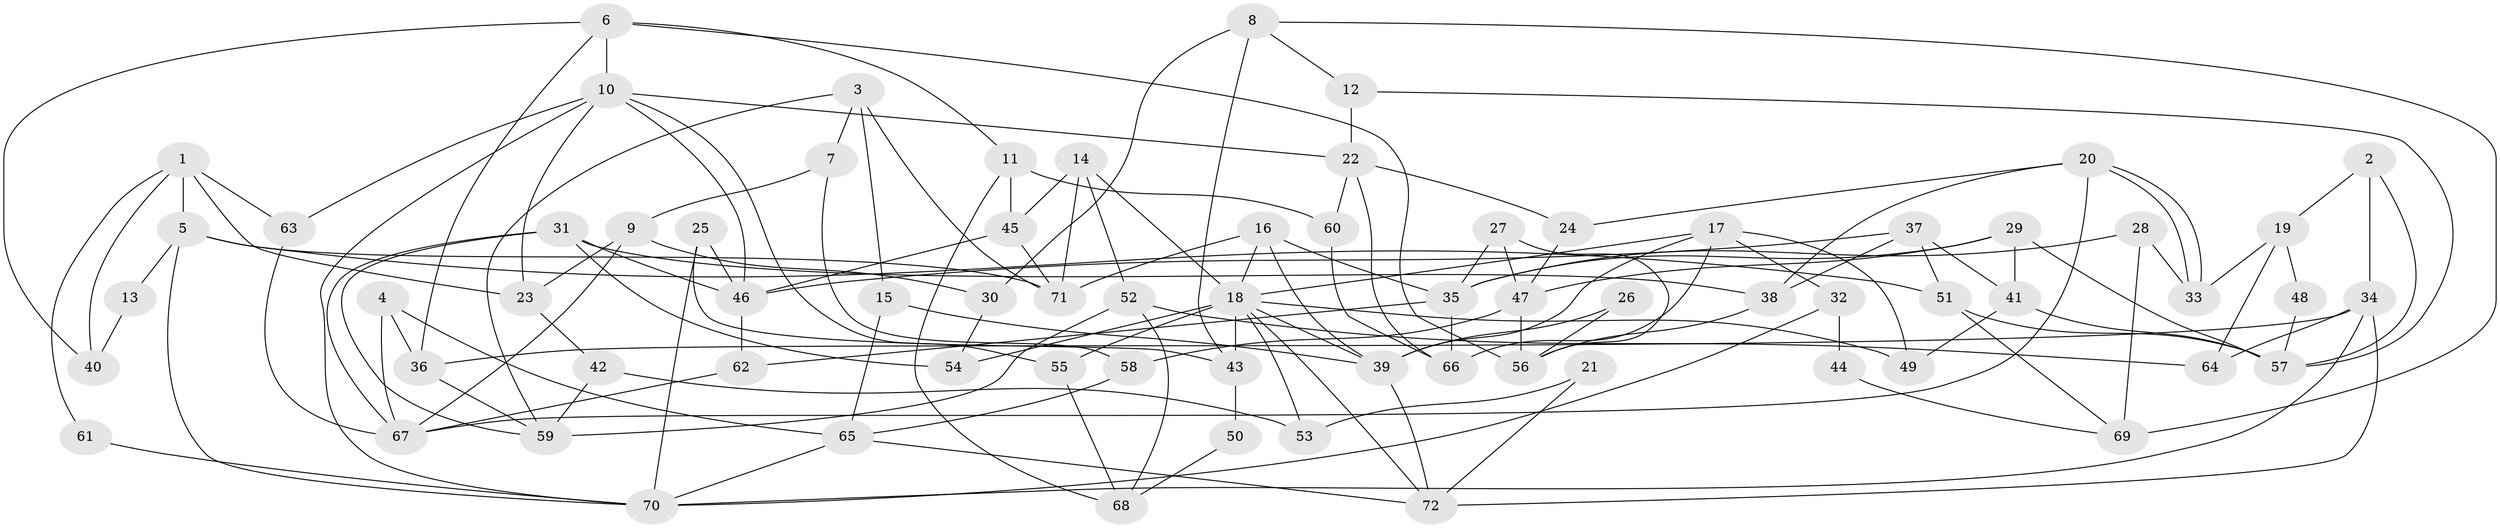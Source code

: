 // Generated by graph-tools (version 1.1) at 2025/26/03/09/25 03:26:18]
// undirected, 72 vertices, 144 edges
graph export_dot {
graph [start="1"]
  node [color=gray90,style=filled];
  1;
  2;
  3;
  4;
  5;
  6;
  7;
  8;
  9;
  10;
  11;
  12;
  13;
  14;
  15;
  16;
  17;
  18;
  19;
  20;
  21;
  22;
  23;
  24;
  25;
  26;
  27;
  28;
  29;
  30;
  31;
  32;
  33;
  34;
  35;
  36;
  37;
  38;
  39;
  40;
  41;
  42;
  43;
  44;
  45;
  46;
  47;
  48;
  49;
  50;
  51;
  52;
  53;
  54;
  55;
  56;
  57;
  58;
  59;
  60;
  61;
  62;
  63;
  64;
  65;
  66;
  67;
  68;
  69;
  70;
  71;
  72;
  1 -- 63;
  1 -- 5;
  1 -- 23;
  1 -- 40;
  1 -- 61;
  2 -- 34;
  2 -- 57;
  2 -- 19;
  3 -- 7;
  3 -- 59;
  3 -- 15;
  3 -- 71;
  4 -- 67;
  4 -- 65;
  4 -- 36;
  5 -- 71;
  5 -- 70;
  5 -- 13;
  5 -- 51;
  6 -- 10;
  6 -- 11;
  6 -- 36;
  6 -- 40;
  6 -- 56;
  7 -- 58;
  7 -- 9;
  8 -- 69;
  8 -- 43;
  8 -- 12;
  8 -- 30;
  9 -- 23;
  9 -- 67;
  9 -- 30;
  10 -- 46;
  10 -- 22;
  10 -- 23;
  10 -- 55;
  10 -- 63;
  10 -- 70;
  11 -- 45;
  11 -- 68;
  11 -- 60;
  12 -- 57;
  12 -- 22;
  13 -- 40;
  14 -- 18;
  14 -- 71;
  14 -- 45;
  14 -- 52;
  15 -- 65;
  15 -- 39;
  16 -- 39;
  16 -- 71;
  16 -- 18;
  16 -- 35;
  17 -- 66;
  17 -- 39;
  17 -- 18;
  17 -- 32;
  17 -- 49;
  18 -- 39;
  18 -- 43;
  18 -- 49;
  18 -- 53;
  18 -- 54;
  18 -- 55;
  18 -- 72;
  19 -- 64;
  19 -- 33;
  19 -- 48;
  20 -- 38;
  20 -- 33;
  20 -- 33;
  20 -- 24;
  20 -- 67;
  21 -- 53;
  21 -- 72;
  22 -- 24;
  22 -- 60;
  22 -- 66;
  23 -- 42;
  24 -- 47;
  25 -- 70;
  25 -- 46;
  25 -- 43;
  26 -- 39;
  26 -- 56;
  27 -- 56;
  27 -- 35;
  27 -- 47;
  28 -- 35;
  28 -- 33;
  28 -- 69;
  29 -- 35;
  29 -- 41;
  29 -- 47;
  29 -- 57;
  30 -- 54;
  31 -- 54;
  31 -- 38;
  31 -- 46;
  31 -- 59;
  31 -- 67;
  32 -- 70;
  32 -- 44;
  34 -- 72;
  34 -- 36;
  34 -- 64;
  34 -- 70;
  35 -- 66;
  35 -- 62;
  36 -- 59;
  37 -- 51;
  37 -- 46;
  37 -- 38;
  37 -- 41;
  38 -- 56;
  39 -- 72;
  41 -- 49;
  41 -- 57;
  42 -- 59;
  42 -- 53;
  43 -- 50;
  44 -- 69;
  45 -- 46;
  45 -- 71;
  46 -- 62;
  47 -- 56;
  47 -- 58;
  48 -- 57;
  50 -- 68;
  51 -- 57;
  51 -- 69;
  52 -- 59;
  52 -- 64;
  52 -- 68;
  55 -- 68;
  58 -- 65;
  60 -- 66;
  61 -- 70;
  62 -- 67;
  63 -- 67;
  65 -- 70;
  65 -- 72;
}
